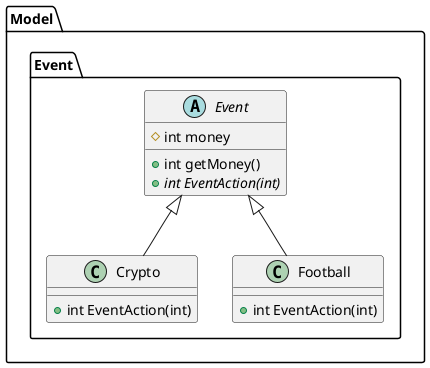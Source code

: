 @startuml
class Model.Event.Crypto {
+ int EventAction(int)
}
class Model.Event.Football {
+ int EventAction(int)
}
abstract class Model.Event.Event {
# int money
+ int getMoney()
+ {abstract}int EventAction(int)
}


Model.Event.Event <|-- Model.Event.Crypto
Model.Event.Event <|-- Model.Event.Football
@enduml